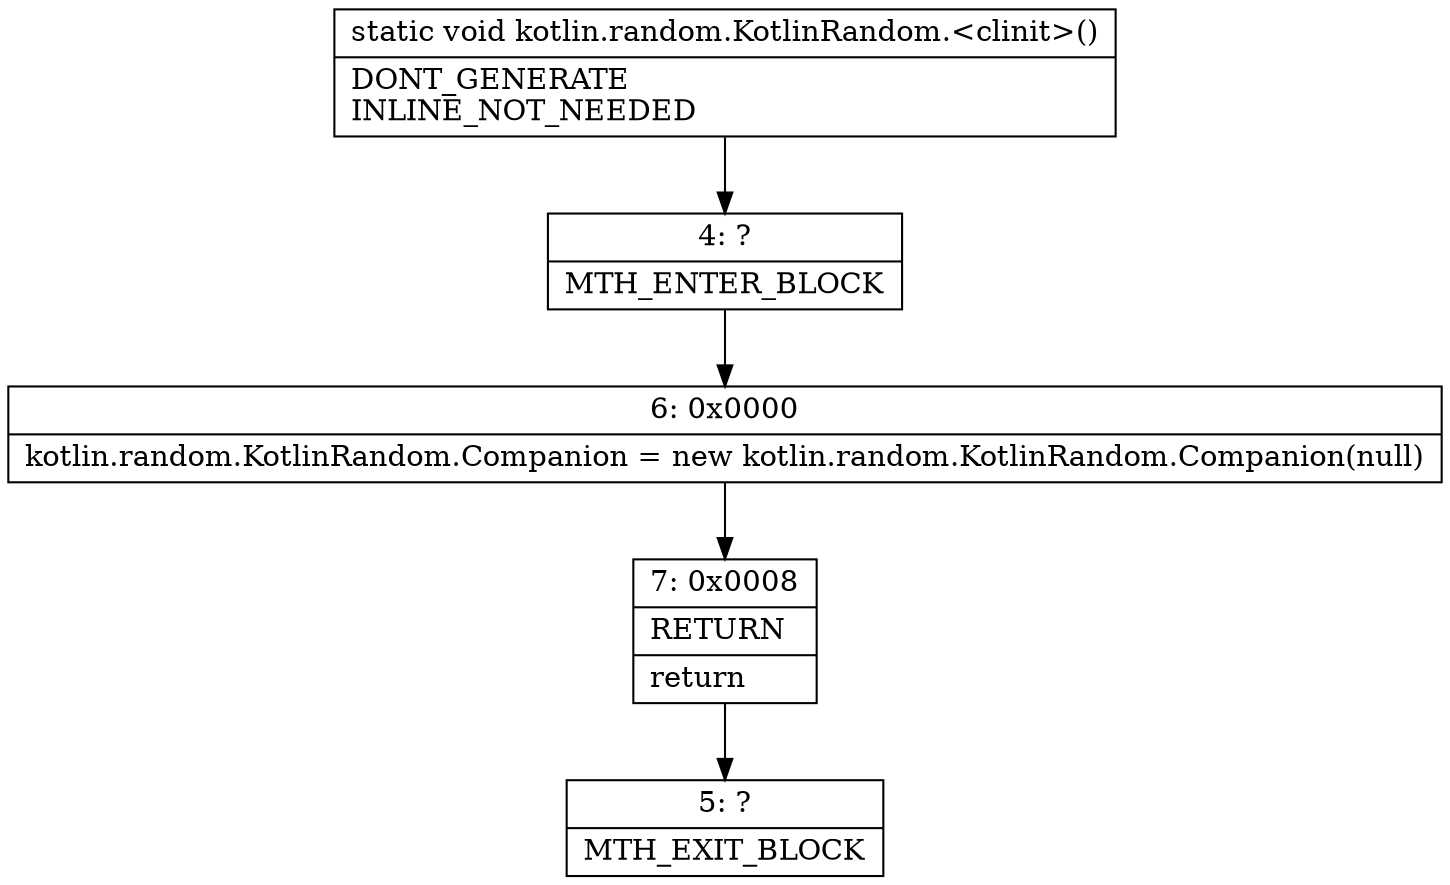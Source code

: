 digraph "CFG forkotlin.random.KotlinRandom.\<clinit\>()V" {
Node_4 [shape=record,label="{4\:\ ?|MTH_ENTER_BLOCK\l}"];
Node_6 [shape=record,label="{6\:\ 0x0000|kotlin.random.KotlinRandom.Companion = new kotlin.random.KotlinRandom.Companion(null)\l}"];
Node_7 [shape=record,label="{7\:\ 0x0008|RETURN\l|return\l}"];
Node_5 [shape=record,label="{5\:\ ?|MTH_EXIT_BLOCK\l}"];
MethodNode[shape=record,label="{static void kotlin.random.KotlinRandom.\<clinit\>()  | DONT_GENERATE\lINLINE_NOT_NEEDED\l}"];
MethodNode -> Node_4;Node_4 -> Node_6;
Node_6 -> Node_7;
Node_7 -> Node_5;
}

